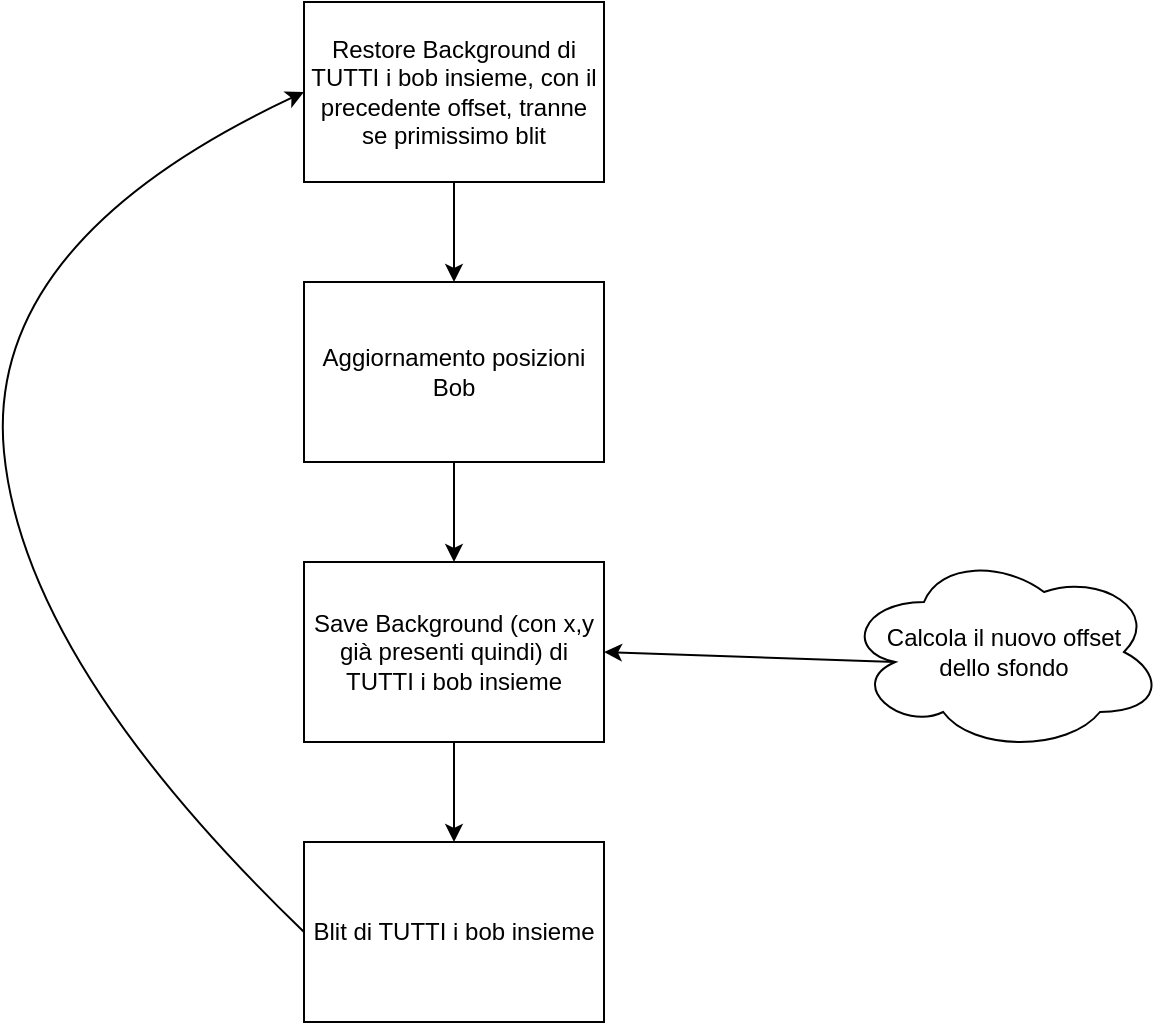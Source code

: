 <mxfile>
    <diagram id="PDYjYKHrJcg0mU1587DH" name="Page-1">
        <mxGraphModel dx="568" dy="474" grid="1" gridSize="10" guides="1" tooltips="1" connect="1" arrows="1" fold="1" page="1" pageScale="1" pageWidth="827" pageHeight="1169" math="0" shadow="0">
            <root>
                <mxCell id="0"/>
                <mxCell id="1" parent="0"/>
                <mxCell id="byu2h8sqv4K67BwK0CkO-1" value="Restore Background di TUTTI i bob insieme, con il precedente offset, tranne se primissimo blit" style="rounded=0;whiteSpace=wrap;html=1;" parent="1" vertex="1">
                    <mxGeometry x="280" y="90" width="150" height="90" as="geometry"/>
                </mxCell>
                <mxCell id="4" value="" style="edgeStyle=orthogonalEdgeStyle;rounded=0;orthogonalLoop=1;jettySize=auto;html=1;exitX=0.5;exitY=1;exitDx=0;exitDy=0;" edge="1" parent="1" source="2" target="byu2h8sqv4K67BwK0CkO-2">
                    <mxGeometry relative="1" as="geometry"/>
                </mxCell>
                <mxCell id="byu2h8sqv4K67BwK0CkO-2" value="Save Background (con x,y già presenti quindi) di TUTTI i bob insieme" style="rounded=0;whiteSpace=wrap;html=1;" parent="1" vertex="1">
                    <mxGeometry x="280" y="370" width="150" height="90" as="geometry"/>
                </mxCell>
                <mxCell id="byu2h8sqv4K67BwK0CkO-3" value="Blit di TUTTI i bob insieme" style="rounded=0;whiteSpace=wrap;html=1;" parent="1" vertex="1">
                    <mxGeometry x="280" y="510" width="150" height="90" as="geometry"/>
                </mxCell>
                <mxCell id="byu2h8sqv4K67BwK0CkO-4" value="" style="endArrow=classic;html=1;exitX=0.5;exitY=1;exitDx=0;exitDy=0;entryX=0.5;entryY=0;entryDx=0;entryDy=0;" parent="1" source="byu2h8sqv4K67BwK0CkO-1" target="2" edge="1">
                    <mxGeometry width="50" height="50" relative="1" as="geometry">
                        <mxPoint x="390" y="410" as="sourcePoint"/>
                        <mxPoint x="440" y="360" as="targetPoint"/>
                    </mxGeometry>
                </mxCell>
                <mxCell id="byu2h8sqv4K67BwK0CkO-6" value="" style="endArrow=classic;html=1;exitX=0.5;exitY=1;exitDx=0;exitDy=0;entryX=0.5;entryY=0;entryDx=0;entryDy=0;" parent="1" source="byu2h8sqv4K67BwK0CkO-2" target="byu2h8sqv4K67BwK0CkO-3" edge="1">
                    <mxGeometry width="50" height="50" relative="1" as="geometry">
                        <mxPoint x="390" y="410" as="sourcePoint"/>
                        <mxPoint x="440" y="360" as="targetPoint"/>
                    </mxGeometry>
                </mxCell>
                <mxCell id="byu2h8sqv4K67BwK0CkO-7" value="" style="curved=1;endArrow=classic;html=1;exitX=0;exitY=0.5;exitDx=0;exitDy=0;entryX=0;entryY=0.5;entryDx=0;entryDy=0;" parent="1" source="byu2h8sqv4K67BwK0CkO-3" target="byu2h8sqv4K67BwK0CkO-1" edge="1">
                    <mxGeometry width="50" height="50" relative="1" as="geometry">
                        <mxPoint x="390" y="410" as="sourcePoint"/>
                        <mxPoint x="440" y="360" as="targetPoint"/>
                        <Array as="points">
                            <mxPoint x="140" y="420"/>
                            <mxPoint x="120" y="210"/>
                        </Array>
                    </mxGeometry>
                </mxCell>
                <mxCell id="2" value="Aggiornamento posizioni Bob" style="rounded=0;whiteSpace=wrap;html=1;" vertex="1" parent="1">
                    <mxGeometry x="280" y="230" width="150" height="90" as="geometry"/>
                </mxCell>
                <mxCell id="5" value="Calcola il nuovo offset&lt;br&gt;dello sfondo" style="ellipse;shape=cloud;whiteSpace=wrap;html=1;" vertex="1" parent="1">
                    <mxGeometry x="550" y="365" width="160" height="100" as="geometry"/>
                </mxCell>
                <mxCell id="6" value="" style="endArrow=classic;html=1;exitX=0.16;exitY=0.55;exitDx=0;exitDy=0;exitPerimeter=0;entryX=1;entryY=0.5;entryDx=0;entryDy=0;" edge="1" parent="1" source="5" target="byu2h8sqv4K67BwK0CkO-2">
                    <mxGeometry width="50" height="50" relative="1" as="geometry">
                        <mxPoint x="420" y="370" as="sourcePoint"/>
                        <mxPoint x="470" y="320" as="targetPoint"/>
                    </mxGeometry>
                </mxCell>
            </root>
        </mxGraphModel>
    </diagram>
</mxfile>